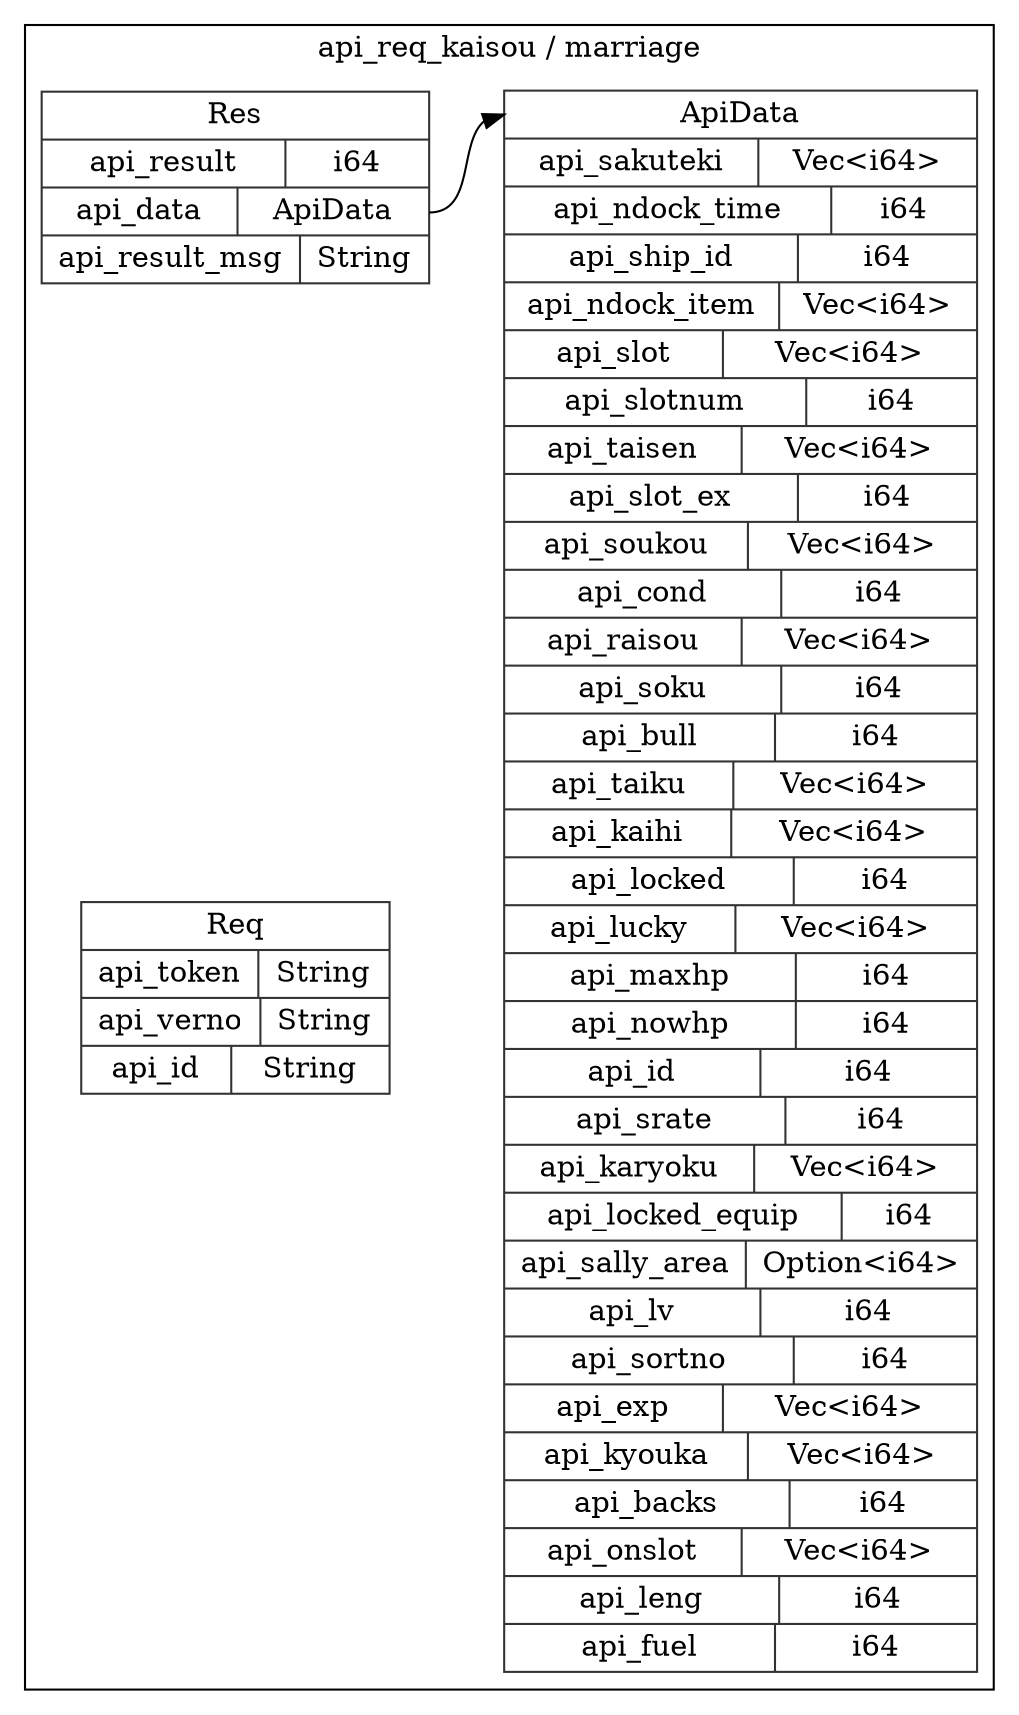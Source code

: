 digraph {
  rankdir=LR;
  subgraph cluster_0 {
    label="api_req_kaisou / marriage";
    node [style="filled", color=white, style="solid", color=gray20];
    api_req_kaisou__marriage__ApiData [label="<ApiData> ApiData  | { api_sakuteki | <api_sakuteki> Vec\<i64\> } | { api_ndock_time | <api_ndock_time> i64 } | { api_ship_id | <api_ship_id> i64 } | { api_ndock_item | <api_ndock_item> Vec\<i64\> } | { api_slot | <api_slot> Vec\<i64\> } | { api_slotnum | <api_slotnum> i64 } | { api_taisen | <api_taisen> Vec\<i64\> } | { api_slot_ex | <api_slot_ex> i64 } | { api_soukou | <api_soukou> Vec\<i64\> } | { api_cond | <api_cond> i64 } | { api_raisou | <api_raisou> Vec\<i64\> } | { api_soku | <api_soku> i64 } | { api_bull | <api_bull> i64 } | { api_taiku | <api_taiku> Vec\<i64\> } | { api_kaihi | <api_kaihi> Vec\<i64\> } | { api_locked | <api_locked> i64 } | { api_lucky | <api_lucky> Vec\<i64\> } | { api_maxhp | <api_maxhp> i64 } | { api_nowhp | <api_nowhp> i64 } | { api_id | <api_id> i64 } | { api_srate | <api_srate> i64 } | { api_karyoku | <api_karyoku> Vec\<i64\> } | { api_locked_equip | <api_locked_equip> i64 } | { api_sally_area | <api_sally_area> Option\<i64\> } | { api_lv | <api_lv> i64 } | { api_sortno | <api_sortno> i64 } | { api_exp | <api_exp> Vec\<i64\> } | { api_kyouka | <api_kyouka> Vec\<i64\> } | { api_backs | <api_backs> i64 } | { api_onslot | <api_onslot> Vec\<i64\> } | { api_leng | <api_leng> i64 } | { api_fuel | <api_fuel> i64 }", shape=record];
    api_req_kaisou__marriage__Res [label="<Res> Res  | { api_result | <api_result> i64 } | { api_data | <api_data> ApiData } | { api_result_msg | <api_result_msg> String }", shape=record];
    api_req_kaisou__marriage__Res:api_data:e -> api_req_kaisou__marriage__ApiData:ApiData:w;
    api_req_kaisou__marriage__Req [label="<Req> Req  | { api_token | <api_token> String } | { api_verno | <api_verno> String } | { api_id | <api_id> String }", shape=record];
  }
}
